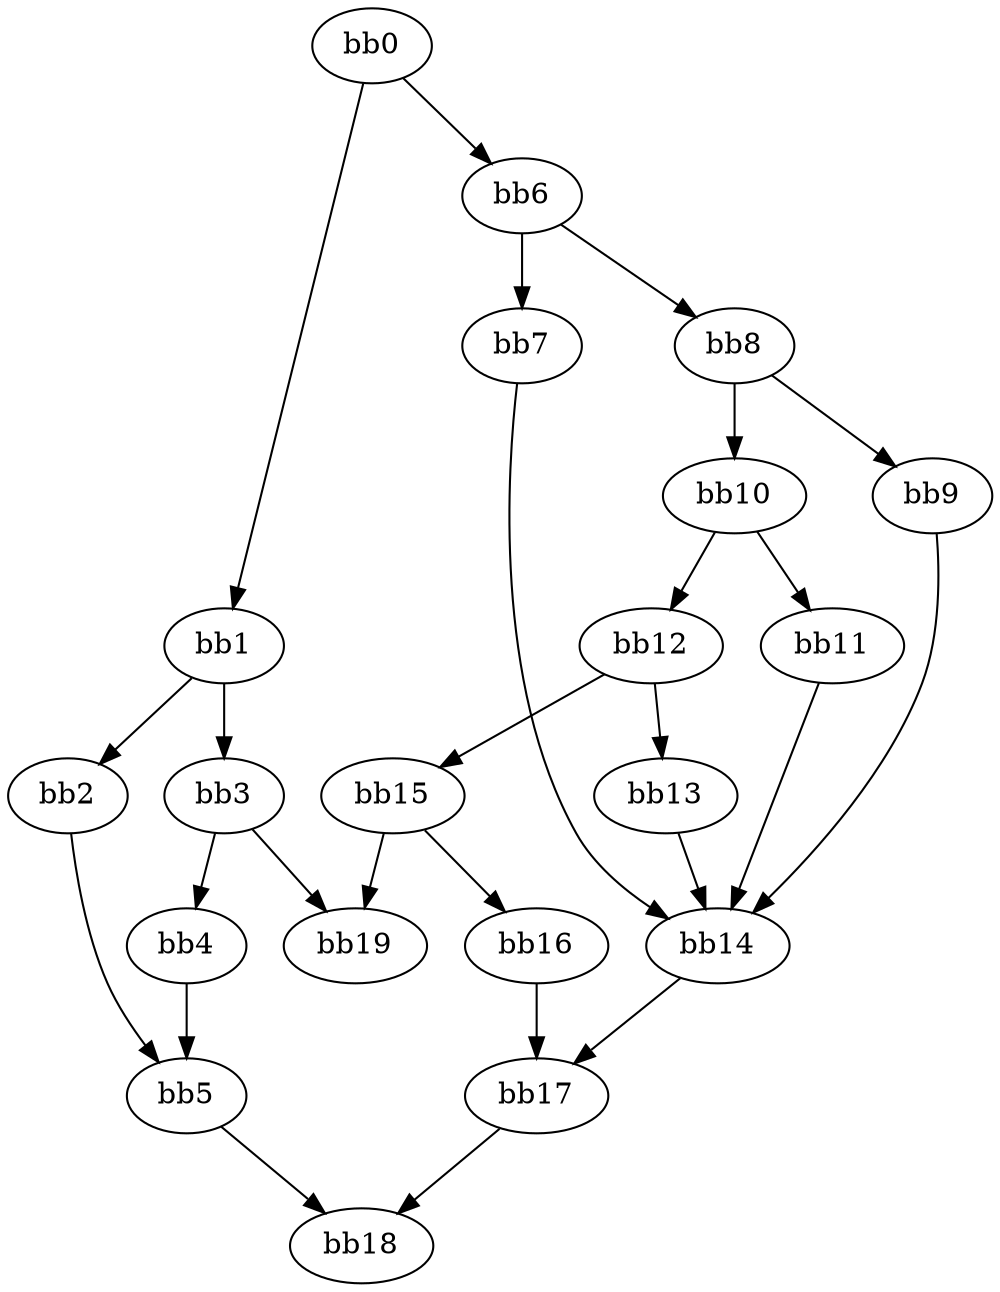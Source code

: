 digraph {
    0 [ label = "bb0\l" ]
    1 [ label = "bb1\l" ]
    2 [ label = "bb2\l" ]
    3 [ label = "bb3\l" ]
    4 [ label = "bb4\l" ]
    5 [ label = "bb5\l" ]
    6 [ label = "bb6\l" ]
    7 [ label = "bb7\l" ]
    8 [ label = "bb8\l" ]
    9 [ label = "bb9\l" ]
    10 [ label = "bb10\l" ]
    11 [ label = "bb11\l" ]
    12 [ label = "bb12\l" ]
    13 [ label = "bb13\l" ]
    14 [ label = "bb14\l" ]
    15 [ label = "bb15\l" ]
    16 [ label = "bb16\l" ]
    17 [ label = "bb17\l" ]
    18 [ label = "bb18\l" ]
    19 [ label = "bb19\l" ]
    0 -> 1 [ ]
    0 -> 6 [ ]
    1 -> 2 [ ]
    1 -> 3 [ ]
    2 -> 5 [ ]
    3 -> 4 [ ]
    3 -> 19 [ ]
    4 -> 5 [ ]
    5 -> 18 [ ]
    6 -> 7 [ ]
    6 -> 8 [ ]
    7 -> 14 [ ]
    8 -> 9 [ ]
    8 -> 10 [ ]
    9 -> 14 [ ]
    10 -> 11 [ ]
    10 -> 12 [ ]
    11 -> 14 [ ]
    12 -> 13 [ ]
    12 -> 15 [ ]
    13 -> 14 [ ]
    14 -> 17 [ ]
    15 -> 16 [ ]
    15 -> 19 [ ]
    16 -> 17 [ ]
    17 -> 18 [ ]
}

